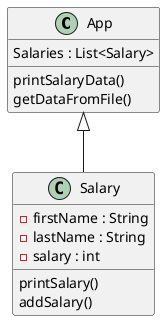 @startuml
'https://plantuml.com/sequence-diagram

class App {
    Salaries : List<Salary>

    printSalaryData()
    getDataFromFile()
}

class Salary {
    - firstName : String
    - lastName : String
    - salary : int

    printSalary()
    addSalary()
}

App <|-- Salary
@enduml